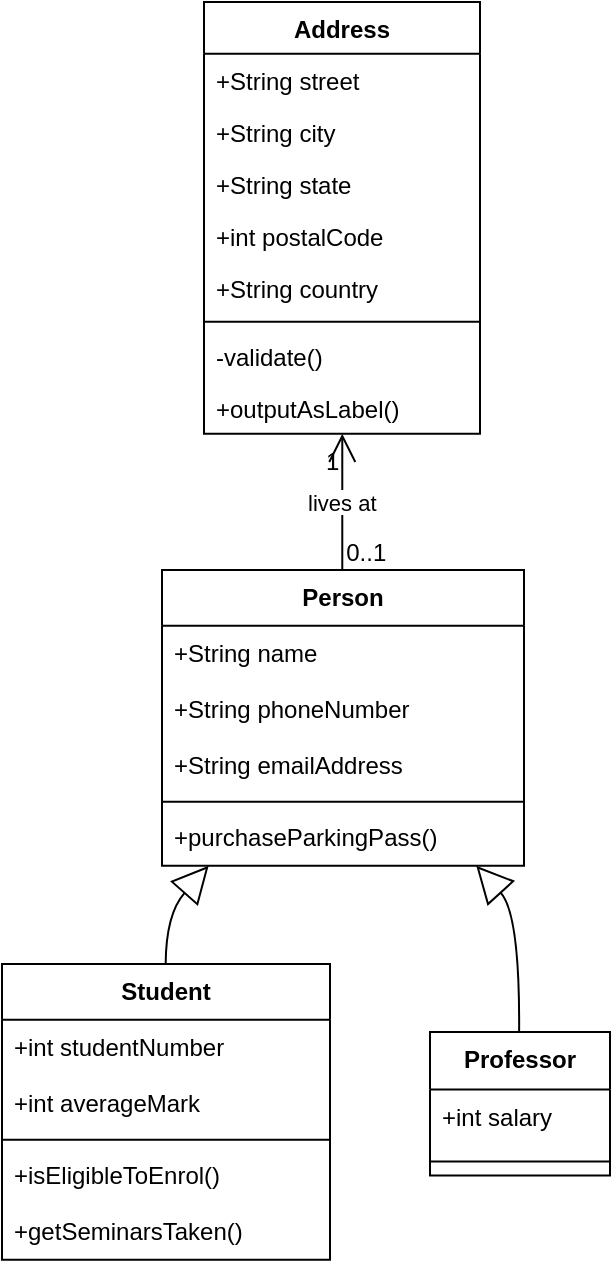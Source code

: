 <mxfile version="24.4.8" type="github">
  <diagram name="Page-1" id="QNHFspkT7Qd_Ybf9J7lu">
    <mxGraphModel dx="663" dy="2246" grid="1" gridSize="10" guides="1" tooltips="1" connect="1" arrows="1" fold="1" page="1" pageScale="1" pageWidth="850" pageHeight="1100" math="0" shadow="0">
      <root>
        <mxCell id="0" />
        <mxCell id="1" parent="0" />
        <mxCell id="FEBXk1Seame9rGR3UjBY-1" value="Person" style="swimlane;fontStyle=1;align=center;verticalAlign=top;childLayout=stackLayout;horizontal=1;startSize=27.9;horizontalStack=0;resizeParent=1;resizeParentMax=0;resizeLast=0;collapsible=0;marginBottom=0;" vertex="1" parent="1">
          <mxGeometry x="100" y="304" width="181" height="147.9" as="geometry" />
        </mxCell>
        <mxCell id="FEBXk1Seame9rGR3UjBY-2" value="+String name" style="text;strokeColor=none;fillColor=none;align=left;verticalAlign=top;spacingLeft=4;spacingRight=4;overflow=hidden;rotatable=0;points=[[0,0.5],[1,0.5]];portConstraint=eastwest;" vertex="1" parent="FEBXk1Seame9rGR3UjBY-1">
          <mxGeometry y="27.9" width="181" height="28" as="geometry" />
        </mxCell>
        <mxCell id="FEBXk1Seame9rGR3UjBY-3" value="+String phoneNumber" style="text;strokeColor=none;fillColor=none;align=left;verticalAlign=top;spacingLeft=4;spacingRight=4;overflow=hidden;rotatable=0;points=[[0,0.5],[1,0.5]];portConstraint=eastwest;" vertex="1" parent="FEBXk1Seame9rGR3UjBY-1">
          <mxGeometry y="55.9" width="181" height="28" as="geometry" />
        </mxCell>
        <mxCell id="FEBXk1Seame9rGR3UjBY-4" value="+String emailAddress" style="text;strokeColor=none;fillColor=none;align=left;verticalAlign=top;spacingLeft=4;spacingRight=4;overflow=hidden;rotatable=0;points=[[0,0.5],[1,0.5]];portConstraint=eastwest;" vertex="1" parent="FEBXk1Seame9rGR3UjBY-1">
          <mxGeometry y="83.9" width="181" height="28" as="geometry" />
        </mxCell>
        <mxCell id="FEBXk1Seame9rGR3UjBY-5" style="line;strokeWidth=1;fillColor=none;align=left;verticalAlign=middle;spacingTop=-1;spacingLeft=3;spacingRight=3;rotatable=0;labelPosition=right;points=[];portConstraint=eastwest;strokeColor=inherit;" vertex="1" parent="FEBXk1Seame9rGR3UjBY-1">
          <mxGeometry y="111.9" width="181" height="8" as="geometry" />
        </mxCell>
        <mxCell id="FEBXk1Seame9rGR3UjBY-6" value="+purchaseParkingPass()" style="text;strokeColor=none;fillColor=none;align=left;verticalAlign=top;spacingLeft=4;spacingRight=4;overflow=hidden;rotatable=0;points=[[0,0.5],[1,0.5]];portConstraint=eastwest;" vertex="1" parent="FEBXk1Seame9rGR3UjBY-1">
          <mxGeometry y="119.9" width="181" height="28" as="geometry" />
        </mxCell>
        <mxCell id="FEBXk1Seame9rGR3UjBY-7" value="Student" style="swimlane;fontStyle=1;align=center;verticalAlign=top;childLayout=stackLayout;horizontal=1;startSize=27.9;horizontalStack=0;resizeParent=1;resizeParentMax=0;resizeLast=0;collapsible=0;marginBottom=0;" vertex="1" parent="1">
          <mxGeometry x="20" y="501" width="164" height="147.9" as="geometry" />
        </mxCell>
        <mxCell id="FEBXk1Seame9rGR3UjBY-8" value="+int studentNumber" style="text;strokeColor=none;fillColor=none;align=left;verticalAlign=top;spacingLeft=4;spacingRight=4;overflow=hidden;rotatable=0;points=[[0,0.5],[1,0.5]];portConstraint=eastwest;" vertex="1" parent="FEBXk1Seame9rGR3UjBY-7">
          <mxGeometry y="27.9" width="164" height="28" as="geometry" />
        </mxCell>
        <mxCell id="FEBXk1Seame9rGR3UjBY-9" value="+int averageMark" style="text;strokeColor=none;fillColor=none;align=left;verticalAlign=top;spacingLeft=4;spacingRight=4;overflow=hidden;rotatable=0;points=[[0,0.5],[1,0.5]];portConstraint=eastwest;" vertex="1" parent="FEBXk1Seame9rGR3UjBY-7">
          <mxGeometry y="55.9" width="164" height="28" as="geometry" />
        </mxCell>
        <mxCell id="FEBXk1Seame9rGR3UjBY-10" style="line;strokeWidth=1;fillColor=none;align=left;verticalAlign=middle;spacingTop=-1;spacingLeft=3;spacingRight=3;rotatable=0;labelPosition=right;points=[];portConstraint=eastwest;strokeColor=inherit;" vertex="1" parent="FEBXk1Seame9rGR3UjBY-7">
          <mxGeometry y="83.9" width="164" height="8" as="geometry" />
        </mxCell>
        <mxCell id="FEBXk1Seame9rGR3UjBY-11" value="+isEligibleToEnrol()" style="text;strokeColor=none;fillColor=none;align=left;verticalAlign=top;spacingLeft=4;spacingRight=4;overflow=hidden;rotatable=0;points=[[0,0.5],[1,0.5]];portConstraint=eastwest;" vertex="1" parent="FEBXk1Seame9rGR3UjBY-7">
          <mxGeometry y="91.9" width="164" height="28" as="geometry" />
        </mxCell>
        <mxCell id="FEBXk1Seame9rGR3UjBY-12" value="+getSeminarsTaken()" style="text;strokeColor=none;fillColor=none;align=left;verticalAlign=top;spacingLeft=4;spacingRight=4;overflow=hidden;rotatable=0;points=[[0,0.5],[1,0.5]];portConstraint=eastwest;" vertex="1" parent="FEBXk1Seame9rGR3UjBY-7">
          <mxGeometry y="119.9" width="164" height="28" as="geometry" />
        </mxCell>
        <mxCell id="FEBXk1Seame9rGR3UjBY-13" value="Professor" style="swimlane;fontStyle=1;align=center;verticalAlign=top;childLayout=stackLayout;horizontal=1;startSize=28.8;horizontalStack=0;resizeParent=1;resizeParentMax=0;resizeLast=0;collapsible=0;marginBottom=0;" vertex="1" parent="1">
          <mxGeometry x="234" y="535" width="90" height="71.8" as="geometry" />
        </mxCell>
        <mxCell id="FEBXk1Seame9rGR3UjBY-14" value="+int salary" style="text;strokeColor=none;fillColor=none;align=left;verticalAlign=top;spacingLeft=4;spacingRight=4;overflow=hidden;rotatable=0;points=[[0,0.5],[1,0.5]];portConstraint=eastwest;" vertex="1" parent="FEBXk1Seame9rGR3UjBY-13">
          <mxGeometry y="28.8" width="90" height="29" as="geometry" />
        </mxCell>
        <mxCell id="FEBXk1Seame9rGR3UjBY-15" style="line;strokeWidth=1;fillColor=none;align=left;verticalAlign=middle;spacingTop=-1;spacingLeft=3;spacingRight=3;rotatable=0;labelPosition=right;points=[];portConstraint=eastwest;strokeColor=inherit;" vertex="1" parent="FEBXk1Seame9rGR3UjBY-13">
          <mxGeometry y="57.8" width="90" height="14" as="geometry" />
        </mxCell>
        <mxCell id="FEBXk1Seame9rGR3UjBY-16" value="Address" style="swimlane;fontStyle=1;align=center;verticalAlign=top;childLayout=stackLayout;horizontal=1;startSize=25.875;horizontalStack=0;resizeParent=1;resizeParentMax=0;resizeLast=0;collapsible=0;marginBottom=0;" vertex="1" parent="1">
          <mxGeometry x="121" y="20" width="138" height="215.875" as="geometry" />
        </mxCell>
        <mxCell id="FEBXk1Seame9rGR3UjBY-17" value="+String street" style="text;strokeColor=none;fillColor=none;align=left;verticalAlign=top;spacingLeft=4;spacingRight=4;overflow=hidden;rotatable=0;points=[[0,0.5],[1,0.5]];portConstraint=eastwest;" vertex="1" parent="FEBXk1Seame9rGR3UjBY-16">
          <mxGeometry y="25.875" width="138" height="26" as="geometry" />
        </mxCell>
        <mxCell id="FEBXk1Seame9rGR3UjBY-18" value="+String city" style="text;strokeColor=none;fillColor=none;align=left;verticalAlign=top;spacingLeft=4;spacingRight=4;overflow=hidden;rotatable=0;points=[[0,0.5],[1,0.5]];portConstraint=eastwest;" vertex="1" parent="FEBXk1Seame9rGR3UjBY-16">
          <mxGeometry y="51.875" width="138" height="26" as="geometry" />
        </mxCell>
        <mxCell id="FEBXk1Seame9rGR3UjBY-19" value="+String state" style="text;strokeColor=none;fillColor=none;align=left;verticalAlign=top;spacingLeft=4;spacingRight=4;overflow=hidden;rotatable=0;points=[[0,0.5],[1,0.5]];portConstraint=eastwest;" vertex="1" parent="FEBXk1Seame9rGR3UjBY-16">
          <mxGeometry y="77.875" width="138" height="26" as="geometry" />
        </mxCell>
        <mxCell id="FEBXk1Seame9rGR3UjBY-20" value="+int postalCode" style="text;strokeColor=none;fillColor=none;align=left;verticalAlign=top;spacingLeft=4;spacingRight=4;overflow=hidden;rotatable=0;points=[[0,0.5],[1,0.5]];portConstraint=eastwest;" vertex="1" parent="FEBXk1Seame9rGR3UjBY-16">
          <mxGeometry y="103.875" width="138" height="26" as="geometry" />
        </mxCell>
        <mxCell id="FEBXk1Seame9rGR3UjBY-21" value="+String country" style="text;strokeColor=none;fillColor=none;align=left;verticalAlign=top;spacingLeft=4;spacingRight=4;overflow=hidden;rotatable=0;points=[[0,0.5],[1,0.5]];portConstraint=eastwest;" vertex="1" parent="FEBXk1Seame9rGR3UjBY-16">
          <mxGeometry y="129.875" width="138" height="26" as="geometry" />
        </mxCell>
        <mxCell id="FEBXk1Seame9rGR3UjBY-22" style="line;strokeWidth=1;fillColor=none;align=left;verticalAlign=middle;spacingTop=-1;spacingLeft=3;spacingRight=3;rotatable=0;labelPosition=right;points=[];portConstraint=eastwest;strokeColor=inherit;" vertex="1" parent="FEBXk1Seame9rGR3UjBY-16">
          <mxGeometry y="155.875" width="138" height="8" as="geometry" />
        </mxCell>
        <mxCell id="FEBXk1Seame9rGR3UjBY-23" value="-validate()" style="text;strokeColor=none;fillColor=none;align=left;verticalAlign=top;spacingLeft=4;spacingRight=4;overflow=hidden;rotatable=0;points=[[0,0.5],[1,0.5]];portConstraint=eastwest;" vertex="1" parent="FEBXk1Seame9rGR3UjBY-16">
          <mxGeometry y="163.875" width="138" height="26" as="geometry" />
        </mxCell>
        <mxCell id="FEBXk1Seame9rGR3UjBY-24" value="+outputAsLabel()" style="text;strokeColor=none;fillColor=none;align=left;verticalAlign=top;spacingLeft=4;spacingRight=4;overflow=hidden;rotatable=0;points=[[0,0.5],[1,0.5]];portConstraint=eastwest;" vertex="1" parent="FEBXk1Seame9rGR3UjBY-16">
          <mxGeometry y="189.875" width="138" height="26" as="geometry" />
        </mxCell>
        <mxCell id="FEBXk1Seame9rGR3UjBY-25" value="" style="curved=1;startArrow=block;startSize=16;startFill=0;endArrow=none;exitX=0.134;exitY=0.993;entryX=0.499;entryY=0;rounded=0;" edge="1" parent="1" source="FEBXk1Seame9rGR3UjBY-1" target="FEBXk1Seame9rGR3UjBY-7">
          <mxGeometry relative="1" as="geometry">
            <Array as="points">
              <mxPoint x="102" y="476" />
            </Array>
          </mxGeometry>
        </mxCell>
        <mxCell id="FEBXk1Seame9rGR3UjBY-26" value="" style="curved=1;startArrow=block;startSize=16;startFill=0;endArrow=none;exitX=0.863;exitY=0.993;entryX=0.495;entryY=-0.003;rounded=0;" edge="1" parent="1" source="FEBXk1Seame9rGR3UjBY-1" target="FEBXk1Seame9rGR3UjBY-13">
          <mxGeometry relative="1" as="geometry">
            <Array as="points">
              <mxPoint x="279" y="476" />
            </Array>
          </mxGeometry>
        </mxCell>
        <mxCell id="FEBXk1Seame9rGR3UjBY-27" value="lives at" style="curved=1;startArrow=open;startSize=12;endArrow=none;exitX=0.501;exitY=1;entryX=0.498;entryY=-0.003;rounded=0;" edge="1" parent="1" source="FEBXk1Seame9rGR3UjBY-16" target="FEBXk1Seame9rGR3UjBY-1">
          <mxGeometry relative="1" as="geometry">
            <Array as="points" />
          </mxGeometry>
        </mxCell>
        <mxCell id="FEBXk1Seame9rGR3UjBY-28" value="1" style="edgeLabel;resizable=0;labelBackgroundColor=none;fontSize=12;align=right;verticalAlign=top;" vertex="1" parent="FEBXk1Seame9rGR3UjBY-27">
          <mxGeometry x="-1" relative="1" as="geometry" />
        </mxCell>
        <mxCell id="FEBXk1Seame9rGR3UjBY-29" value="0..1" style="edgeLabel;resizable=0;labelBackgroundColor=none;fontSize=12;align=left;verticalAlign=bottom;" vertex="1" parent="FEBXk1Seame9rGR3UjBY-27">
          <mxGeometry x="1" relative="1" as="geometry" />
        </mxCell>
      </root>
    </mxGraphModel>
  </diagram>
</mxfile>
